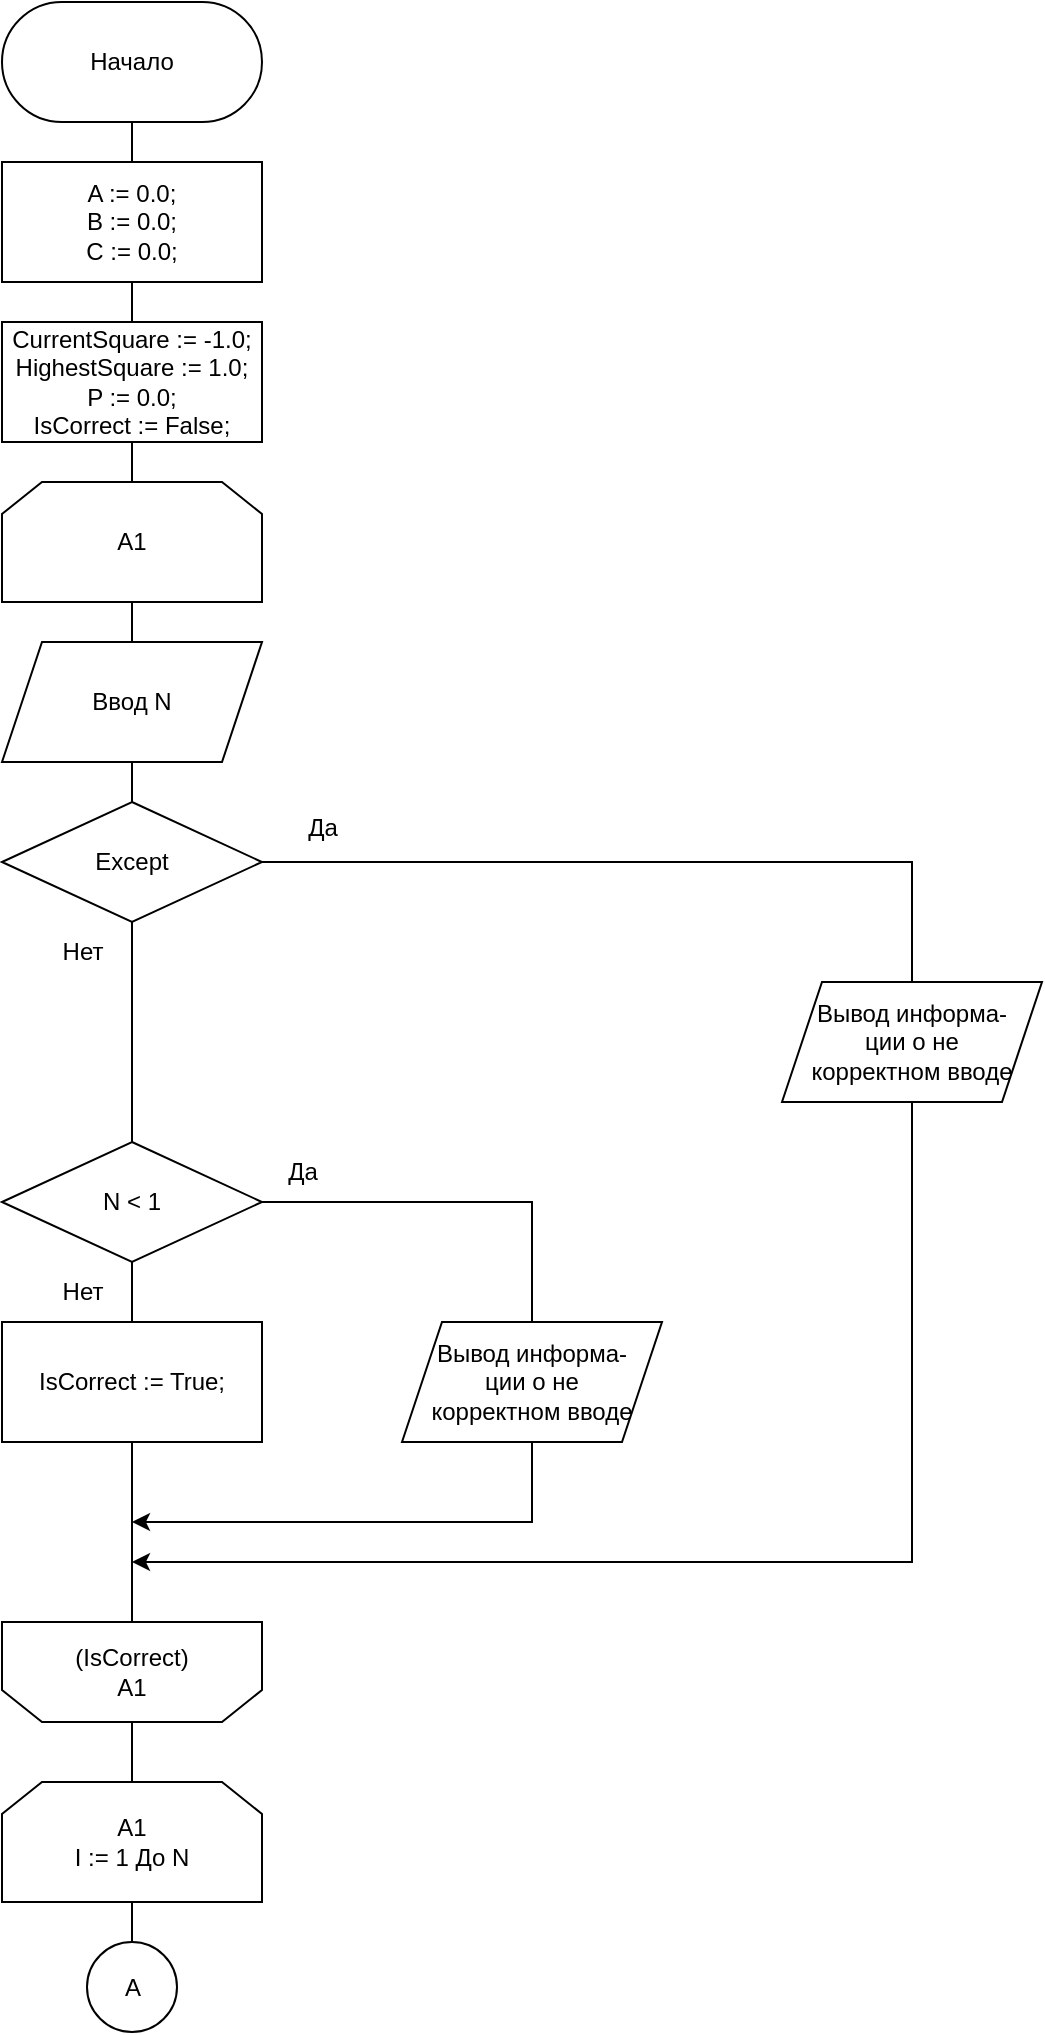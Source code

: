 <mxfile version="22.0.2" type="device" pages="5">
  <diagram name="Page-1" id="gaxC45KeVPGEjvWaL-1U">
    <mxGraphModel dx="2074" dy="1124" grid="1" gridSize="10" guides="1" tooltips="1" connect="1" arrows="1" fold="1" page="1" pageScale="1" pageWidth="827" pageHeight="1169" math="0" shadow="0">
      <root>
        <mxCell id="0" />
        <mxCell id="1" parent="0" />
        <mxCell id="D272EZTYfzFhj7G8fOjG-3" style="edgeStyle=orthogonalEdgeStyle;rounded=0;orthogonalLoop=1;jettySize=auto;html=1;entryX=0.5;entryY=0;entryDx=0;entryDy=0;endArrow=none;endFill=0;" parent="1" source="DszEEoWNfc2t6XhKV5v1-1" target="DszEEoWNfc2t6XhKV5v1-2" edge="1">
          <mxGeometry relative="1" as="geometry" />
        </mxCell>
        <mxCell id="DszEEoWNfc2t6XhKV5v1-1" value="Начало" style="rounded=1;whiteSpace=wrap;html=1;arcSize=50;" parent="1" vertex="1">
          <mxGeometry x="200" y="40" width="130" height="60" as="geometry" />
        </mxCell>
        <mxCell id="D272EZTYfzFhj7G8fOjG-4" style="edgeStyle=orthogonalEdgeStyle;rounded=0;orthogonalLoop=1;jettySize=auto;html=1;entryX=0.5;entryY=0;entryDx=0;entryDy=0;endArrow=none;endFill=0;" parent="1" source="DszEEoWNfc2t6XhKV5v1-2" target="DszEEoWNfc2t6XhKV5v1-3" edge="1">
          <mxGeometry relative="1" as="geometry" />
        </mxCell>
        <mxCell id="DszEEoWNfc2t6XhKV5v1-2" value="A := 0.0;&lt;br&gt;B := 0.0;&lt;br&gt;C := 0.0;" style="rounded=0;whiteSpace=wrap;html=1;" parent="1" vertex="1">
          <mxGeometry x="200" y="120" width="130" height="60" as="geometry" />
        </mxCell>
        <mxCell id="D272EZTYfzFhj7G8fOjG-5" style="edgeStyle=orthogonalEdgeStyle;rounded=0;orthogonalLoop=1;jettySize=auto;html=1;entryX=0.5;entryY=0;entryDx=0;entryDy=0;endArrow=none;endFill=0;" parent="1" source="DszEEoWNfc2t6XhKV5v1-3" target="DszEEoWNfc2t6XhKV5v1-5" edge="1">
          <mxGeometry relative="1" as="geometry" />
        </mxCell>
        <mxCell id="DszEEoWNfc2t6XhKV5v1-3" value="CurrentSquare := -1.0;&lt;br&gt;HighestSquare := 1.0;&lt;br&gt;P := 0.0;&lt;br&gt;IsCorrect := False;" style="rounded=0;whiteSpace=wrap;html=1;" parent="1" vertex="1">
          <mxGeometry x="200" y="200" width="130" height="60" as="geometry" />
        </mxCell>
        <mxCell id="D272EZTYfzFhj7G8fOjG-6" style="edgeStyle=orthogonalEdgeStyle;rounded=0;orthogonalLoop=1;jettySize=auto;html=1;entryX=0.5;entryY=0;entryDx=0;entryDy=0;endArrow=none;endFill=0;" parent="1" source="DszEEoWNfc2t6XhKV5v1-5" target="DszEEoWNfc2t6XhKV5v1-8" edge="1">
          <mxGeometry relative="1" as="geometry" />
        </mxCell>
        <mxCell id="DszEEoWNfc2t6XhKV5v1-5" value="A1&lt;br&gt;" style="shape=loopLimit;whiteSpace=wrap;html=1;size=20;" parent="1" vertex="1">
          <mxGeometry x="200" y="280" width="130" height="60" as="geometry" />
        </mxCell>
        <mxCell id="7wWuHqftT0TBnuFMhxdS-6" style="edgeStyle=orthogonalEdgeStyle;rounded=0;orthogonalLoop=1;jettySize=auto;html=1;entryX=0.5;entryY=0;entryDx=0;entryDy=0;endArrow=none;endFill=0;" parent="1" source="DszEEoWNfc2t6XhKV5v1-6" target="DszEEoWNfc2t6XhKV5v1-14" edge="1">
          <mxGeometry relative="1" as="geometry" />
        </mxCell>
        <mxCell id="DszEEoWNfc2t6XhKV5v1-6" value="" style="shape=loopLimit;whiteSpace=wrap;html=1;rotation=-180;" parent="1" vertex="1">
          <mxGeometry x="200" y="850" width="130" height="50" as="geometry" />
        </mxCell>
        <mxCell id="DszEEoWNfc2t6XhKV5v1-7" value="(IsCorrect)&lt;br&gt;A1" style="text;html=1;strokeColor=none;fillColor=none;align=center;verticalAlign=middle;whiteSpace=wrap;rounded=0;" parent="1" vertex="1">
          <mxGeometry x="235" y="860" width="60" height="30" as="geometry" />
        </mxCell>
        <mxCell id="D272EZTYfzFhj7G8fOjG-7" style="edgeStyle=orthogonalEdgeStyle;rounded=0;orthogonalLoop=1;jettySize=auto;html=1;entryX=0.5;entryY=0;entryDx=0;entryDy=0;endArrow=none;endFill=0;" parent="1" source="DszEEoWNfc2t6XhKV5v1-8" target="D272EZTYfzFhj7G8fOjG-1" edge="1">
          <mxGeometry relative="1" as="geometry" />
        </mxCell>
        <mxCell id="DszEEoWNfc2t6XhKV5v1-8" value="Ввод N" style="shape=parallelogram;perimeter=parallelogramPerimeter;whiteSpace=wrap;html=1;fixedSize=1;" parent="1" vertex="1">
          <mxGeometry x="200" y="360" width="130" height="60" as="geometry" />
        </mxCell>
        <mxCell id="D272EZTYfzFhj7G8fOjG-10" style="edgeStyle=orthogonalEdgeStyle;rounded=0;orthogonalLoop=1;jettySize=auto;html=1;entryX=0.5;entryY=0;entryDx=0;entryDy=0;endArrow=none;endFill=0;" parent="1" source="DszEEoWNfc2t6XhKV5v1-9" target="DszEEoWNfc2t6XhKV5v1-13" edge="1">
          <mxGeometry relative="1" as="geometry" />
        </mxCell>
        <mxCell id="D272EZTYfzFhj7G8fOjG-11" style="edgeStyle=orthogonalEdgeStyle;rounded=0;orthogonalLoop=1;jettySize=auto;html=1;entryX=0.5;entryY=0;entryDx=0;entryDy=0;endArrow=none;endFill=0;" parent="1" source="DszEEoWNfc2t6XhKV5v1-9" target="DszEEoWNfc2t6XhKV5v1-12" edge="1">
          <mxGeometry relative="1" as="geometry" />
        </mxCell>
        <mxCell id="DszEEoWNfc2t6XhKV5v1-9" value="N &amp;lt; 1" style="rhombus;whiteSpace=wrap;html=1;" parent="1" vertex="1">
          <mxGeometry x="200" y="610" width="130" height="60" as="geometry" />
        </mxCell>
        <mxCell id="D272EZTYfzFhj7G8fOjG-12" style="edgeStyle=orthogonalEdgeStyle;rounded=0;orthogonalLoop=1;jettySize=auto;html=1;entryX=0.5;entryY=1;entryDx=0;entryDy=0;endArrow=none;endFill=0;" parent="1" source="DszEEoWNfc2t6XhKV5v1-12" target="DszEEoWNfc2t6XhKV5v1-6" edge="1">
          <mxGeometry relative="1" as="geometry" />
        </mxCell>
        <mxCell id="DszEEoWNfc2t6XhKV5v1-12" value="IsCorrect := True;" style="rounded=0;whiteSpace=wrap;html=1;" parent="1" vertex="1">
          <mxGeometry x="200" y="700" width="130" height="60" as="geometry" />
        </mxCell>
        <mxCell id="DszEEoWNfc2t6XhKV5v1-13" value="Вывод информа-&lt;br&gt;ции&amp;nbsp;о не&lt;br&gt;корректном вводе" style="shape=parallelogram;perimeter=parallelogramPerimeter;whiteSpace=wrap;html=1;fixedSize=1;" parent="1" vertex="1">
          <mxGeometry x="400" y="700" width="130" height="60" as="geometry" />
        </mxCell>
        <mxCell id="7wWuHqftT0TBnuFMhxdS-7" style="edgeStyle=orthogonalEdgeStyle;rounded=0;orthogonalLoop=1;jettySize=auto;html=1;entryX=0.5;entryY=0;entryDx=0;entryDy=0;endArrow=none;endFill=0;" parent="1" source="DszEEoWNfc2t6XhKV5v1-14" edge="1">
          <mxGeometry relative="1" as="geometry">
            <mxPoint x="265" y="1010" as="targetPoint" />
          </mxGeometry>
        </mxCell>
        <mxCell id="DszEEoWNfc2t6XhKV5v1-14" value="A1&lt;br&gt;I := 1 До N" style="shape=loopLimit;whiteSpace=wrap;html=1;size=20;" parent="1" vertex="1">
          <mxGeometry x="200" y="930" width="130" height="60" as="geometry" />
        </mxCell>
        <mxCell id="O0XYS-O9egPgiwpFOeAl-1" value="A" style="ellipse;whiteSpace=wrap;html=1;aspect=fixed;" parent="1" vertex="1">
          <mxGeometry x="242.5" y="1010" width="45" height="45" as="geometry" />
        </mxCell>
        <mxCell id="D272EZTYfzFhj7G8fOjG-8" style="edgeStyle=orthogonalEdgeStyle;rounded=0;orthogonalLoop=1;jettySize=auto;html=1;entryX=0.5;entryY=0;entryDx=0;entryDy=0;endArrow=none;endFill=0;" parent="1" source="D272EZTYfzFhj7G8fOjG-1" target="h6kwg9S6hwhTg7i8ts7Z-1" edge="1">
          <mxGeometry relative="1" as="geometry">
            <mxPoint x="655" y="530" as="targetPoint" />
          </mxGeometry>
        </mxCell>
        <mxCell id="D272EZTYfzFhj7G8fOjG-9" style="edgeStyle=orthogonalEdgeStyle;rounded=0;orthogonalLoop=1;jettySize=auto;html=1;entryX=0.5;entryY=0;entryDx=0;entryDy=0;endArrow=none;endFill=0;" parent="1" source="D272EZTYfzFhj7G8fOjG-1" target="DszEEoWNfc2t6XhKV5v1-9" edge="1">
          <mxGeometry relative="1" as="geometry" />
        </mxCell>
        <mxCell id="D272EZTYfzFhj7G8fOjG-1" value="Except" style="rhombus;whiteSpace=wrap;html=1;" parent="1" vertex="1">
          <mxGeometry x="200" y="440" width="130" height="60" as="geometry" />
        </mxCell>
        <mxCell id="D272EZTYfzFhj7G8fOjG-13" value="" style="endArrow=classic;html=1;rounded=0;exitX=0.5;exitY=1;exitDx=0;exitDy=0;" parent="1" source="DszEEoWNfc2t6XhKV5v1-13" edge="1">
          <mxGeometry width="50" height="50" relative="1" as="geometry">
            <mxPoint x="370" y="860" as="sourcePoint" />
            <mxPoint x="265" y="800" as="targetPoint" />
            <Array as="points">
              <mxPoint x="465" y="800" />
            </Array>
          </mxGeometry>
        </mxCell>
        <mxCell id="7wWuHqftT0TBnuFMhxdS-1" value="Да" style="text;html=1;align=center;verticalAlign=middle;resizable=0;points=[];autosize=1;strokeColor=none;fillColor=none;" parent="1" vertex="1">
          <mxGeometry x="340" y="438" width="40" height="30" as="geometry" />
        </mxCell>
        <mxCell id="7wWuHqftT0TBnuFMhxdS-2" value="Нет" style="text;html=1;align=center;verticalAlign=middle;resizable=0;points=[];autosize=1;strokeColor=none;fillColor=none;" parent="1" vertex="1">
          <mxGeometry x="220" y="500" width="40" height="30" as="geometry" />
        </mxCell>
        <mxCell id="7wWuHqftT0TBnuFMhxdS-3" value="Да" style="text;html=1;align=center;verticalAlign=middle;resizable=0;points=[];autosize=1;strokeColor=none;fillColor=none;" parent="1" vertex="1">
          <mxGeometry x="330" y="610" width="40" height="30" as="geometry" />
        </mxCell>
        <mxCell id="7wWuHqftT0TBnuFMhxdS-4" value="Нет" style="text;html=1;align=center;verticalAlign=middle;resizable=0;points=[];autosize=1;strokeColor=none;fillColor=none;" parent="1" vertex="1">
          <mxGeometry x="220" y="670" width="40" height="30" as="geometry" />
        </mxCell>
        <mxCell id="7wWuHqftT0TBnuFMhxdS-5" value="" style="endArrow=classic;html=1;rounded=0;exitX=0.5;exitY=1;exitDx=0;exitDy=0;" parent="1" source="h6kwg9S6hwhTg7i8ts7Z-1" edge="1">
          <mxGeometry width="50" height="50" relative="1" as="geometry">
            <mxPoint x="650" y="590.0" as="sourcePoint" />
            <mxPoint x="265" y="820" as="targetPoint" />
            <Array as="points">
              <mxPoint x="655" y="820" />
            </Array>
          </mxGeometry>
        </mxCell>
        <mxCell id="h6kwg9S6hwhTg7i8ts7Z-1" value="Вывод информа-&lt;br&gt;ции&amp;nbsp;о не&lt;br&gt;корректном вводе" style="shape=parallelogram;perimeter=parallelogramPerimeter;whiteSpace=wrap;html=1;fixedSize=1;" parent="1" vertex="1">
          <mxGeometry x="590" y="530" width="130" height="60" as="geometry" />
        </mxCell>
      </root>
    </mxGraphModel>
  </diagram>
  <diagram id="rff0LK462NAWAAlvl2i4" name="Page-2">
    <mxGraphModel dx="2074" dy="1124" grid="1" gridSize="10" guides="1" tooltips="1" connect="1" arrows="1" fold="1" page="1" pageScale="1" pageWidth="827" pageHeight="1169" math="0" shadow="0">
      <root>
        <mxCell id="0" />
        <mxCell id="1" parent="0" />
        <mxCell id="KlDVcgWE-mv1G5LzFzJn-1" style="edgeStyle=orthogonalEdgeStyle;rounded=0;orthogonalLoop=1;jettySize=auto;html=1;entryX=0.5;entryY=0;entryDx=0;entryDy=0;endArrow=none;endFill=0;" parent="1" source="ciYNy96Ynsta1ACG45X1-1" target="_kJrJKzvPRTfihsc8in_-10" edge="1">
          <mxGeometry relative="1" as="geometry" />
        </mxCell>
        <mxCell id="ciYNy96Ynsta1ACG45X1-1" value="" style="shape=loopLimit;whiteSpace=wrap;html=1;rotation=-180;" parent="1" vertex="1">
          <mxGeometry x="200" y="830" width="130" height="50" as="geometry" />
        </mxCell>
        <mxCell id="ciYNy96Ynsta1ACG45X1-2" value="(IsCorrect)&lt;br&gt;A3" style="text;html=1;strokeColor=none;fillColor=none;align=center;verticalAlign=middle;whiteSpace=wrap;rounded=0;" parent="1" vertex="1">
          <mxGeometry x="235" y="840" width="60" height="30" as="geometry" />
        </mxCell>
        <mxCell id="StHUawDJ73NkXjvESWbx-52" style="edgeStyle=orthogonalEdgeStyle;rounded=0;orthogonalLoop=1;jettySize=auto;html=1;entryX=0.5;entryY=0;entryDx=0;entryDy=0;endArrow=none;endFill=0;" parent="1" source="q13yjinopKLX_9eVI6iQ-1" target="gT7s4uro4YgKGDrdEknL-2" edge="1">
          <mxGeometry relative="1" as="geometry" />
        </mxCell>
        <mxCell id="q13yjinopKLX_9eVI6iQ-1" value="A" style="ellipse;whiteSpace=wrap;html=1;aspect=fixed;" parent="1" vertex="1">
          <mxGeometry x="242.5" y="40" width="45" height="45" as="geometry" />
        </mxCell>
        <mxCell id="StHUawDJ73NkXjvESWbx-55" style="edgeStyle=orthogonalEdgeStyle;rounded=0;orthogonalLoop=1;jettySize=auto;html=1;entryX=0.5;entryY=0;entryDx=0;entryDy=0;endArrow=none;endFill=0;" parent="1" source="_kJrJKzvPRTfihsc8in_-1" target="_kJrJKzvPRTfihsc8in_-2" edge="1">
          <mxGeometry relative="1" as="geometry" />
        </mxCell>
        <mxCell id="_kJrJKzvPRTfihsc8in_-1" value="A3" style="shape=loopLimit;whiteSpace=wrap;html=1;size=20;" parent="1" vertex="1">
          <mxGeometry x="200" y="260" width="130" height="60" as="geometry" />
        </mxCell>
        <mxCell id="StHUawDJ73NkXjvESWbx-56" style="edgeStyle=orthogonalEdgeStyle;rounded=0;orthogonalLoop=1;jettySize=auto;html=1;entryX=0.5;entryY=0;entryDx=0;entryDy=0;endArrow=none;endFill=0;" parent="1" source="_kJrJKzvPRTfihsc8in_-2" target="StHUawDJ73NkXjvESWbx-41" edge="1">
          <mxGeometry relative="1" as="geometry" />
        </mxCell>
        <mxCell id="_kJrJKzvPRTfihsc8in_-2" value="Ввод A" style="shape=parallelogram;perimeter=parallelogramPerimeter;whiteSpace=wrap;html=1;fixedSize=1;" parent="1" vertex="1">
          <mxGeometry x="200" y="340" width="130" height="60" as="geometry" />
        </mxCell>
        <mxCell id="KlDVcgWE-mv1G5LzFzJn-2" style="edgeStyle=orthogonalEdgeStyle;rounded=0;orthogonalLoop=1;jettySize=auto;html=1;entryX=0.5;entryY=0;entryDx=0;entryDy=0;endArrow=none;endFill=0;" parent="1" source="_kJrJKzvPRTfihsc8in_-10" target="_kJrJKzvPRTfihsc8in_-11" edge="1">
          <mxGeometry relative="1" as="geometry" />
        </mxCell>
        <mxCell id="_kJrJKzvPRTfihsc8in_-10" value="IsCorrect := False;" style="rounded=0;whiteSpace=wrap;html=1;" parent="1" vertex="1">
          <mxGeometry x="200" y="900" width="130" height="60" as="geometry" />
        </mxCell>
        <mxCell id="_kJrJKzvPRTfihsc8in_-11" value="B" style="ellipse;whiteSpace=wrap;html=1;aspect=fixed;" parent="1" vertex="1">
          <mxGeometry x="242.5" y="980" width="45" height="45" as="geometry" />
        </mxCell>
        <mxCell id="StHUawDJ73NkXjvESWbx-54" style="edgeStyle=orthogonalEdgeStyle;rounded=0;orthogonalLoop=1;jettySize=auto;html=1;entryX=0.5;entryY=0;entryDx=0;entryDy=0;endArrow=none;endFill=0;" parent="1" source="CCPGdn3aLWXByjFyjGJS-1" target="_kJrJKzvPRTfihsc8in_-1" edge="1">
          <mxGeometry relative="1" as="geometry" />
        </mxCell>
        <mxCell id="CCPGdn3aLWXByjFyjGJS-1" value="IsCorrect := False;" style="rounded=0;whiteSpace=wrap;html=1;" parent="1" vertex="1">
          <mxGeometry x="200" y="180" width="130" height="60" as="geometry" />
        </mxCell>
        <mxCell id="StHUawDJ73NkXjvESWbx-53" style="edgeStyle=orthogonalEdgeStyle;rounded=0;orthogonalLoop=1;jettySize=auto;html=1;entryX=0.5;entryY=0;entryDx=0;entryDy=0;endArrow=none;endFill=0;" parent="1" source="gT7s4uro4YgKGDrdEknL-2" target="CCPGdn3aLWXByjFyjGJS-1" edge="1">
          <mxGeometry relative="1" as="geometry" />
        </mxCell>
        <mxCell id="gT7s4uro4YgKGDrdEknL-2" value="A2" style="shape=loopLimit;whiteSpace=wrap;html=1;size=20;" parent="1" vertex="1">
          <mxGeometry x="200" y="100" width="130" height="60" as="geometry" />
        </mxCell>
        <mxCell id="StHUawDJ73NkXjvESWbx-33" style="edgeStyle=orthogonalEdgeStyle;rounded=0;orthogonalLoop=1;jettySize=auto;html=1;entryX=0.5;entryY=0;entryDx=0;entryDy=0;endArrow=none;endFill=0;" parent="1" source="StHUawDJ73NkXjvESWbx-35" target="StHUawDJ73NkXjvESWbx-38" edge="1">
          <mxGeometry relative="1" as="geometry" />
        </mxCell>
        <mxCell id="StHUawDJ73NkXjvESWbx-34" style="edgeStyle=orthogonalEdgeStyle;rounded=0;orthogonalLoop=1;jettySize=auto;html=1;entryX=0.5;entryY=0;entryDx=0;entryDy=0;endArrow=none;endFill=0;" parent="1" source="StHUawDJ73NkXjvESWbx-35" target="StHUawDJ73NkXjvESWbx-37" edge="1">
          <mxGeometry relative="1" as="geometry" />
        </mxCell>
        <mxCell id="StHUawDJ73NkXjvESWbx-35" value="A &amp;lt; 0.0 And A = 0.0" style="rhombus;whiteSpace=wrap;html=1;" parent="1" vertex="1">
          <mxGeometry x="200" y="592" width="130" height="60" as="geometry" />
        </mxCell>
        <mxCell id="StHUawDJ73NkXjvESWbx-36" style="edgeStyle=orthogonalEdgeStyle;rounded=0;orthogonalLoop=1;jettySize=auto;html=1;entryX=0.5;entryY=1;entryDx=0;entryDy=0;endArrow=none;endFill=0;" parent="1" source="StHUawDJ73NkXjvESWbx-37" target="ciYNy96Ynsta1ACG45X1-1" edge="1">
          <mxGeometry relative="1" as="geometry">
            <mxPoint x="265" y="832" as="targetPoint" />
          </mxGeometry>
        </mxCell>
        <mxCell id="StHUawDJ73NkXjvESWbx-37" value="IsCorrect := True;" style="rounded=0;whiteSpace=wrap;html=1;" parent="1" vertex="1">
          <mxGeometry x="200" y="682" width="130" height="60" as="geometry" />
        </mxCell>
        <mxCell id="StHUawDJ73NkXjvESWbx-38" value="Вывод информа-&lt;br&gt;ции&amp;nbsp;о не&lt;br&gt;корректном вводе" style="shape=parallelogram;perimeter=parallelogramPerimeter;whiteSpace=wrap;html=1;fixedSize=1;" parent="1" vertex="1">
          <mxGeometry x="400" y="682" width="130" height="60" as="geometry" />
        </mxCell>
        <mxCell id="StHUawDJ73NkXjvESWbx-39" style="edgeStyle=orthogonalEdgeStyle;rounded=0;orthogonalLoop=1;jettySize=auto;html=1;entryX=0.5;entryY=0;entryDx=0;entryDy=0;endArrow=none;endFill=0;" parent="1" source="StHUawDJ73NkXjvESWbx-41" target="StHUawDJ73NkXjvESWbx-48" edge="1">
          <mxGeometry relative="1" as="geometry">
            <mxPoint x="655" y="512" as="targetPoint" />
          </mxGeometry>
        </mxCell>
        <mxCell id="StHUawDJ73NkXjvESWbx-40" style="edgeStyle=orthogonalEdgeStyle;rounded=0;orthogonalLoop=1;jettySize=auto;html=1;entryX=0.5;entryY=0;entryDx=0;entryDy=0;endArrow=none;endFill=0;" parent="1" source="StHUawDJ73NkXjvESWbx-41" target="StHUawDJ73NkXjvESWbx-35" edge="1">
          <mxGeometry relative="1" as="geometry" />
        </mxCell>
        <mxCell id="StHUawDJ73NkXjvESWbx-41" value="Except" style="rhombus;whiteSpace=wrap;html=1;" parent="1" vertex="1">
          <mxGeometry x="200" y="422" width="130" height="60" as="geometry" />
        </mxCell>
        <mxCell id="StHUawDJ73NkXjvESWbx-42" value="" style="endArrow=classic;html=1;rounded=0;exitX=0.5;exitY=1;exitDx=0;exitDy=0;" parent="1" source="StHUawDJ73NkXjvESWbx-38" edge="1">
          <mxGeometry width="50" height="50" relative="1" as="geometry">
            <mxPoint x="370" y="842" as="sourcePoint" />
            <mxPoint x="265" y="782" as="targetPoint" />
            <Array as="points">
              <mxPoint x="465" y="782" />
            </Array>
          </mxGeometry>
        </mxCell>
        <mxCell id="StHUawDJ73NkXjvESWbx-43" value="Да" style="text;html=1;align=center;verticalAlign=middle;resizable=0;points=[];autosize=1;strokeColor=none;fillColor=none;" parent="1" vertex="1">
          <mxGeometry x="340" y="420" width="40" height="30" as="geometry" />
        </mxCell>
        <mxCell id="StHUawDJ73NkXjvESWbx-44" value="Нет" style="text;html=1;align=center;verticalAlign=middle;resizable=0;points=[];autosize=1;strokeColor=none;fillColor=none;" parent="1" vertex="1">
          <mxGeometry x="220" y="482" width="40" height="30" as="geometry" />
        </mxCell>
        <mxCell id="StHUawDJ73NkXjvESWbx-45" value="Да" style="text;html=1;align=center;verticalAlign=middle;resizable=0;points=[];autosize=1;strokeColor=none;fillColor=none;" parent="1" vertex="1">
          <mxGeometry x="330" y="592" width="40" height="30" as="geometry" />
        </mxCell>
        <mxCell id="StHUawDJ73NkXjvESWbx-46" value="Нет" style="text;html=1;align=center;verticalAlign=middle;resizable=0;points=[];autosize=1;strokeColor=none;fillColor=none;" parent="1" vertex="1">
          <mxGeometry x="220" y="652" width="40" height="30" as="geometry" />
        </mxCell>
        <mxCell id="StHUawDJ73NkXjvESWbx-47" value="" style="endArrow=classic;html=1;rounded=0;exitX=0.5;exitY=1;exitDx=0;exitDy=0;" parent="1" source="StHUawDJ73NkXjvESWbx-48" edge="1">
          <mxGeometry width="50" height="50" relative="1" as="geometry">
            <mxPoint x="650" y="572.0" as="sourcePoint" />
            <mxPoint x="265" y="802" as="targetPoint" />
            <Array as="points">
              <mxPoint x="655" y="802" />
            </Array>
          </mxGeometry>
        </mxCell>
        <mxCell id="StHUawDJ73NkXjvESWbx-48" value="Вывод информа-&lt;br&gt;ции&amp;nbsp;о не&lt;br&gt;корректном вводе" style="shape=parallelogram;perimeter=parallelogramPerimeter;whiteSpace=wrap;html=1;fixedSize=1;" parent="1" vertex="1">
          <mxGeometry x="590" y="512" width="130" height="60" as="geometry" />
        </mxCell>
      </root>
    </mxGraphModel>
  </diagram>
  <diagram id="MEYmGnatuClUyK5r8bnU" name="Page-3">
    <mxGraphModel dx="1185" dy="642" grid="1" gridSize="10" guides="1" tooltips="1" connect="1" arrows="1" fold="1" page="1" pageScale="1" pageWidth="827" pageHeight="1169" math="0" shadow="0">
      <root>
        <mxCell id="0" />
        <mxCell id="1" parent="0" />
        <mxCell id="xl2fYvzE1mq_w38JHBvT-18" style="edgeStyle=orthogonalEdgeStyle;rounded=0;orthogonalLoop=1;jettySize=auto;html=1;exitX=0.5;exitY=1;exitDx=0;exitDy=0;entryX=0.5;entryY=0;entryDx=0;entryDy=0;endArrow=none;endFill=0;" parent="1" source="RRSUkefTDACkUPftXwhN-1" target="yqg3WDA9y3Z1DfyY8ibY-5" edge="1">
          <mxGeometry relative="1" as="geometry" />
        </mxCell>
        <mxCell id="RRSUkefTDACkUPftXwhN-1" value="B" style="ellipse;whiteSpace=wrap;html=1;aspect=fixed;" parent="1" vertex="1">
          <mxGeometry x="252.5" y="130" width="45" height="45" as="geometry" />
        </mxCell>
        <mxCell id="xl2fYvzE1mq_w38JHBvT-21" style="edgeStyle=orthogonalEdgeStyle;rounded=0;orthogonalLoop=1;jettySize=auto;html=1;entryX=0.5;entryY=0;entryDx=0;entryDy=0;endArrow=none;endFill=0;" parent="1" source="I_CBL8jLf8I3h12bY7fD-6" target="I_CBL8jLf8I3h12bY7fD-7" edge="1">
          <mxGeometry relative="1" as="geometry" />
        </mxCell>
        <mxCell id="I_CBL8jLf8I3h12bY7fD-6" value="A3" style="shape=loopLimit;whiteSpace=wrap;html=1;size=20;" parent="1" vertex="1">
          <mxGeometry x="210" y="930" width="130" height="60" as="geometry" />
        </mxCell>
        <mxCell id="AiShR5F-W_864Ng30y4e-1" style="edgeStyle=orthogonalEdgeStyle;rounded=0;orthogonalLoop=1;jettySize=auto;html=1;entryX=0.5;entryY=0;entryDx=0;entryDy=0;endArrow=none;endFill=0;" parent="1" source="I_CBL8jLf8I3h12bY7fD-7" target="Y0rBUvyh7WRbcs-wjXUG-1" edge="1">
          <mxGeometry relative="1" as="geometry" />
        </mxCell>
        <mxCell id="I_CBL8jLf8I3h12bY7fD-7" value="Ввод C" style="shape=parallelogram;perimeter=parallelogramPerimeter;whiteSpace=wrap;html=1;fixedSize=1;" parent="1" vertex="1">
          <mxGeometry x="210" y="1010" width="130" height="60" as="geometry" />
        </mxCell>
        <mxCell id="Y0rBUvyh7WRbcs-wjXUG-1" value="С" style="ellipse;whiteSpace=wrap;html=1;aspect=fixed;" parent="1" vertex="1">
          <mxGeometry x="252.5" y="1092.5" width="45" height="45" as="geometry" />
        </mxCell>
        <mxCell id="S23EW14nwD0OUz_YO7Ll-2" style="edgeStyle=orthogonalEdgeStyle;rounded=0;orthogonalLoop=1;jettySize=auto;html=1;entryX=0.5;entryY=0;entryDx=0;entryDy=0;endArrow=none;endFill=0;" parent="1" source="yqg3WDA9y3Z1DfyY8ibY-1" target="S23EW14nwD0OUz_YO7Ll-1" edge="1">
          <mxGeometry relative="1" as="geometry" />
        </mxCell>
        <mxCell id="yqg3WDA9y3Z1DfyY8ibY-1" value="" style="shape=loopLimit;whiteSpace=wrap;html=1;rotation=-180;" parent="1" vertex="1">
          <mxGeometry x="210" y="775" width="130" height="50" as="geometry" />
        </mxCell>
        <mxCell id="yqg3WDA9y3Z1DfyY8ibY-2" value="(IsCorrect)&lt;br&gt;A3" style="text;html=1;strokeColor=none;fillColor=none;align=center;verticalAlign=middle;whiteSpace=wrap;rounded=0;" parent="1" vertex="1">
          <mxGeometry x="245" y="785" width="60" height="30" as="geometry" />
        </mxCell>
        <mxCell id="xl2fYvzE1mq_w38JHBvT-19" style="edgeStyle=orthogonalEdgeStyle;rounded=0;orthogonalLoop=1;jettySize=auto;html=1;entryX=0.5;entryY=0;entryDx=0;entryDy=0;endArrow=none;endFill=0;" parent="1" source="yqg3WDA9y3Z1DfyY8ibY-5" target="yqg3WDA9y3Z1DfyY8ibY-6" edge="1">
          <mxGeometry relative="1" as="geometry" />
        </mxCell>
        <mxCell id="yqg3WDA9y3Z1DfyY8ibY-5" value="A3" style="shape=loopLimit;whiteSpace=wrap;html=1;size=20;" parent="1" vertex="1">
          <mxGeometry x="210" y="195" width="130" height="60" as="geometry" />
        </mxCell>
        <mxCell id="yqg3WDA9y3Z1DfyY8ibY-6" value="Ввод B" style="shape=parallelogram;perimeter=parallelogramPerimeter;whiteSpace=wrap;html=1;fixedSize=1;" parent="1" vertex="1">
          <mxGeometry x="210" y="275" width="130" height="60" as="geometry" />
        </mxCell>
        <mxCell id="xl2fYvzE1mq_w38JHBvT-1" style="edgeStyle=orthogonalEdgeStyle;rounded=0;orthogonalLoop=1;jettySize=auto;html=1;entryX=0.5;entryY=0;entryDx=0;entryDy=0;endArrow=none;endFill=0;" parent="1" target="xl2fYvzE1mq_w38JHBvT-9" edge="1">
          <mxGeometry relative="1" as="geometry">
            <mxPoint x="275" y="335" as="sourcePoint" />
          </mxGeometry>
        </mxCell>
        <mxCell id="xl2fYvzE1mq_w38JHBvT-2" style="edgeStyle=orthogonalEdgeStyle;rounded=0;orthogonalLoop=1;jettySize=auto;html=1;entryX=0.5;entryY=0;entryDx=0;entryDy=0;endArrow=none;endFill=0;" parent="1" source="xl2fYvzE1mq_w38JHBvT-4" target="xl2fYvzE1mq_w38JHBvT-6" edge="1">
          <mxGeometry relative="1" as="geometry" />
        </mxCell>
        <mxCell id="xl2fYvzE1mq_w38JHBvT-3" style="edgeStyle=orthogonalEdgeStyle;rounded=0;orthogonalLoop=1;jettySize=auto;html=1;entryX=0.5;entryY=0;entryDx=0;entryDy=0;endArrow=none;endFill=0;" parent="1" source="xl2fYvzE1mq_w38JHBvT-4" target="xl2fYvzE1mq_w38JHBvT-5" edge="1">
          <mxGeometry relative="1" as="geometry" />
        </mxCell>
        <mxCell id="xl2fYvzE1mq_w38JHBvT-4" value="B &amp;lt; 0.0 And B = 0.0" style="rhombus;whiteSpace=wrap;html=1;" parent="1" vertex="1">
          <mxGeometry x="210" y="527" width="130" height="60" as="geometry" />
        </mxCell>
        <mxCell id="xl2fYvzE1mq_w38JHBvT-17" style="edgeStyle=orthogonalEdgeStyle;rounded=0;orthogonalLoop=1;jettySize=auto;html=1;entryX=0.5;entryY=1;entryDx=0;entryDy=0;endArrow=none;endFill=0;" parent="1" source="xl2fYvzE1mq_w38JHBvT-5" target="yqg3WDA9y3Z1DfyY8ibY-1" edge="1">
          <mxGeometry relative="1" as="geometry" />
        </mxCell>
        <mxCell id="xl2fYvzE1mq_w38JHBvT-5" value="IsCorrect := True;" style="rounded=0;whiteSpace=wrap;html=1;" parent="1" vertex="1">
          <mxGeometry x="210" y="617" width="130" height="60" as="geometry" />
        </mxCell>
        <mxCell id="xl2fYvzE1mq_w38JHBvT-6" value="Вывод информа-&lt;br&gt;ции&amp;nbsp;о не&lt;br&gt;корректном вводе" style="shape=parallelogram;perimeter=parallelogramPerimeter;whiteSpace=wrap;html=1;fixedSize=1;" parent="1" vertex="1">
          <mxGeometry x="410" y="617" width="130" height="60" as="geometry" />
        </mxCell>
        <mxCell id="xl2fYvzE1mq_w38JHBvT-7" style="edgeStyle=orthogonalEdgeStyle;rounded=0;orthogonalLoop=1;jettySize=auto;html=1;entryX=0.5;entryY=0;entryDx=0;entryDy=0;endArrow=none;endFill=0;" parent="1" source="xl2fYvzE1mq_w38JHBvT-9" target="xl2fYvzE1mq_w38JHBvT-16" edge="1">
          <mxGeometry relative="1" as="geometry">
            <mxPoint x="665" y="447" as="targetPoint" />
          </mxGeometry>
        </mxCell>
        <mxCell id="xl2fYvzE1mq_w38JHBvT-8" style="edgeStyle=orthogonalEdgeStyle;rounded=0;orthogonalLoop=1;jettySize=auto;html=1;entryX=0.5;entryY=0;entryDx=0;entryDy=0;endArrow=none;endFill=0;" parent="1" source="xl2fYvzE1mq_w38JHBvT-9" target="xl2fYvzE1mq_w38JHBvT-4" edge="1">
          <mxGeometry relative="1" as="geometry" />
        </mxCell>
        <mxCell id="xl2fYvzE1mq_w38JHBvT-9" value="Except" style="rhombus;whiteSpace=wrap;html=1;" parent="1" vertex="1">
          <mxGeometry x="210" y="357" width="130" height="60" as="geometry" />
        </mxCell>
        <mxCell id="xl2fYvzE1mq_w38JHBvT-10" value="" style="endArrow=classic;html=1;rounded=0;exitX=0.5;exitY=1;exitDx=0;exitDy=0;" parent="1" source="xl2fYvzE1mq_w38JHBvT-6" edge="1">
          <mxGeometry width="50" height="50" relative="1" as="geometry">
            <mxPoint x="380" y="777" as="sourcePoint" />
            <mxPoint x="275" y="717" as="targetPoint" />
            <Array as="points">
              <mxPoint x="475" y="717" />
            </Array>
          </mxGeometry>
        </mxCell>
        <mxCell id="xl2fYvzE1mq_w38JHBvT-11" value="Да" style="text;html=1;align=center;verticalAlign=middle;resizable=0;points=[];autosize=1;strokeColor=none;fillColor=none;" parent="1" vertex="1">
          <mxGeometry x="350" y="355" width="40" height="30" as="geometry" />
        </mxCell>
        <mxCell id="xl2fYvzE1mq_w38JHBvT-12" value="Нет" style="text;html=1;align=center;verticalAlign=middle;resizable=0;points=[];autosize=1;strokeColor=none;fillColor=none;" parent="1" vertex="1">
          <mxGeometry x="230" y="417" width="40" height="30" as="geometry" />
        </mxCell>
        <mxCell id="xl2fYvzE1mq_w38JHBvT-13" value="Да" style="text;html=1;align=center;verticalAlign=middle;resizable=0;points=[];autosize=1;strokeColor=none;fillColor=none;" parent="1" vertex="1">
          <mxGeometry x="340" y="527" width="40" height="30" as="geometry" />
        </mxCell>
        <mxCell id="xl2fYvzE1mq_w38JHBvT-14" value="Нет" style="text;html=1;align=center;verticalAlign=middle;resizable=0;points=[];autosize=1;strokeColor=none;fillColor=none;" parent="1" vertex="1">
          <mxGeometry x="230" y="587" width="40" height="30" as="geometry" />
        </mxCell>
        <mxCell id="xl2fYvzE1mq_w38JHBvT-15" value="" style="endArrow=classic;html=1;rounded=0;exitX=0.5;exitY=1;exitDx=0;exitDy=0;" parent="1" source="xl2fYvzE1mq_w38JHBvT-16" edge="1">
          <mxGeometry width="50" height="50" relative="1" as="geometry">
            <mxPoint x="660" y="507.0" as="sourcePoint" />
            <mxPoint x="275" y="737" as="targetPoint" />
            <Array as="points">
              <mxPoint x="665" y="737" />
            </Array>
          </mxGeometry>
        </mxCell>
        <mxCell id="xl2fYvzE1mq_w38JHBvT-16" value="Вывод информа-&lt;br&gt;ции&amp;nbsp;о не&lt;br&gt;корректном вводе" style="shape=parallelogram;perimeter=parallelogramPerimeter;whiteSpace=wrap;html=1;fixedSize=1;" parent="1" vertex="1">
          <mxGeometry x="600" y="447" width="130" height="60" as="geometry" />
        </mxCell>
        <mxCell id="S23EW14nwD0OUz_YO7Ll-3" style="edgeStyle=orthogonalEdgeStyle;rounded=0;orthogonalLoop=1;jettySize=auto;html=1;entryX=0.5;entryY=0;entryDx=0;entryDy=0;endArrow=none;endFill=0;" parent="1" source="S23EW14nwD0OUz_YO7Ll-1" target="I_CBL8jLf8I3h12bY7fD-6" edge="1">
          <mxGeometry relative="1" as="geometry" />
        </mxCell>
        <mxCell id="S23EW14nwD0OUz_YO7Ll-1" value="IsCorrect := False;" style="rounded=0;whiteSpace=wrap;html=1;" parent="1" vertex="1">
          <mxGeometry x="210" y="850" width="130" height="60" as="geometry" />
        </mxCell>
      </root>
    </mxGraphModel>
  </diagram>
  <diagram id="-s29AB7o4mpunrCA3GQd" name="Page-4">
    <mxGraphModel dx="2963" dy="1606" grid="1" gridSize="10" guides="1" tooltips="1" connect="1" arrows="1" fold="1" page="1" pageScale="1" pageWidth="827" pageHeight="1169" math="0" shadow="0">
      <root>
        <mxCell id="0" />
        <mxCell id="1" parent="0" />
        <mxCell id="YoE3a0oaUQrOSJV6sF-i-1" style="edgeStyle=orthogonalEdgeStyle;rounded=0;orthogonalLoop=1;jettySize=auto;html=1;entryX=0.5;entryY=0;entryDx=0;entryDy=0;endArrow=none;endFill=0;" parent="1" source="YoE3a0oaUQrOSJV6sF-i-2" target="YoE3a0oaUQrOSJV6sF-i-6" edge="1">
          <mxGeometry relative="1" as="geometry" />
        </mxCell>
        <mxCell id="YoE3a0oaUQrOSJV6sF-i-2" value="" style="shape=loopLimit;whiteSpace=wrap;html=1;rotation=-180;" parent="1" vertex="1">
          <mxGeometry x="226" y="586" width="130" height="50" as="geometry" />
        </mxCell>
        <mxCell id="YoE3a0oaUQrOSJV6sF-i-3" value="(IsCorrect)&lt;br&gt;A3" style="text;html=1;strokeColor=none;fillColor=none;align=center;verticalAlign=middle;whiteSpace=wrap;rounded=0;" parent="1" vertex="1">
          <mxGeometry x="261" y="596" width="60" height="30" as="geometry" />
        </mxCell>
        <mxCell id="YoE3a0oaUQrOSJV6sF-i-4" style="edgeStyle=orthogonalEdgeStyle;rounded=0;orthogonalLoop=1;jettySize=auto;html=1;exitX=0.5;exitY=1;exitDx=0;exitDy=0;entryX=0.5;entryY=0;entryDx=0;entryDy=0;endArrow=none;endFill=0;" parent="1" source="YoE3a0oaUQrOSJV6sF-i-6" target="YoE3a0oaUQrOSJV6sF-i-8" edge="1">
          <mxGeometry relative="1" as="geometry" />
        </mxCell>
        <mxCell id="YoE3a0oaUQrOSJV6sF-i-5" style="edgeStyle=orthogonalEdgeStyle;rounded=0;orthogonalLoop=1;jettySize=auto;html=1;exitX=1;exitY=0.5;exitDx=0;exitDy=0;entryX=0.5;entryY=0;entryDx=0;entryDy=0;endArrow=none;endFill=0;" parent="1" source="YoE3a0oaUQrOSJV6sF-i-6" target="YoE3a0oaUQrOSJV6sF-i-9" edge="1">
          <mxGeometry relative="1" as="geometry" />
        </mxCell>
        <mxCell id="YoE3a0oaUQrOSJV6sF-i-6" value="" style="rhombus;whiteSpace=wrap;html=1;" parent="1" vertex="1">
          <mxGeometry x="226" y="660" width="130" height="60" as="geometry" />
        </mxCell>
        <mxCell id="YoE3a0oaUQrOSJV6sF-i-7" style="edgeStyle=orthogonalEdgeStyle;rounded=0;orthogonalLoop=1;jettySize=auto;html=1;entryX=0.5;entryY=1;entryDx=0;entryDy=0;endArrow=none;endFill=0;" parent="1" source="YoE3a0oaUQrOSJV6sF-i-8" target="YoE3a0oaUQrOSJV6sF-i-15" edge="1">
          <mxGeometry relative="1" as="geometry" />
        </mxCell>
        <mxCell id="YoE3a0oaUQrOSJV6sF-i-8" value="IsCorrect := False;" style="rounded=0;whiteSpace=wrap;html=1;" parent="1" vertex="1">
          <mxGeometry x="226" y="740" width="130" height="60" as="geometry" />
        </mxCell>
        <mxCell id="YoE3a0oaUQrOSJV6sF-i-9" value="IsCorrect := True;" style="rounded=0;whiteSpace=wrap;html=1;" parent="1" vertex="1">
          <mxGeometry x="426" y="740" width="130" height="60" as="geometry" />
        </mxCell>
        <mxCell id="YoE3a0oaUQrOSJV6sF-i-10" value="" style="strokeWidth=1;html=1;shape=mxgraph.flowchart.annotation_2;align=left;labelPosition=right;pointerEvents=1;rotation=-180;" parent="1" vertex="1">
          <mxGeometry x="146" y="661.87" width="20" height="56.25" as="geometry" />
        </mxCell>
        <mxCell id="YoE3a0oaUQrOSJV6sF-i-11" value="(A + B &amp;gt; C) &lt;br&gt;And (A + C &amp;gt; B)&lt;br&gt;&amp;nbsp;And (B + C &amp;gt; A)" style="text;html=1;align=center;verticalAlign=middle;resizable=0;points=[];autosize=1;strokeColor=none;fillColor=none;" parent="1" vertex="1">
          <mxGeometry x="50" y="660" width="110" height="60" as="geometry" />
        </mxCell>
        <mxCell id="YoE3a0oaUQrOSJV6sF-i-12" style="edgeStyle=orthogonalEdgeStyle;rounded=0;orthogonalLoop=1;jettySize=auto;html=1;entryX=0.5;entryY=0;entryDx=0;entryDy=0;endArrow=none;endFill=0;" parent="1" source="YoE3a0oaUQrOSJV6sF-i-13" target="YoE3a0oaUQrOSJV6sF-i-18" edge="1">
          <mxGeometry relative="1" as="geometry" />
        </mxCell>
        <mxCell id="YoE3a0oaUQrOSJV6sF-i-13" value="P := (A + B + C) / 2;&lt;br&gt;" style="rounded=0;whiteSpace=wrap;html=1;" parent="1" vertex="1">
          <mxGeometry x="226" y="920" width="130" height="60" as="geometry" />
        </mxCell>
        <mxCell id="YoE3a0oaUQrOSJV6sF-i-14" style="edgeStyle=orthogonalEdgeStyle;rounded=0;orthogonalLoop=1;jettySize=auto;html=1;entryX=0.5;entryY=0;entryDx=0;entryDy=0;endArrow=none;endFill=0;" parent="1" source="YoE3a0oaUQrOSJV6sF-i-15" target="YoE3a0oaUQrOSJV6sF-i-13" edge="1">
          <mxGeometry relative="1" as="geometry" />
        </mxCell>
        <mxCell id="YoE3a0oaUQrOSJV6sF-i-15" value="" style="shape=loopLimit;whiteSpace=wrap;html=1;rotation=-180;" parent="1" vertex="1">
          <mxGeometry x="226" y="850" width="130" height="50" as="geometry" />
        </mxCell>
        <mxCell id="YoE3a0oaUQrOSJV6sF-i-16" value="(IsCorrect)&lt;br&gt;A2" style="text;html=1;strokeColor=none;fillColor=none;align=center;verticalAlign=middle;whiteSpace=wrap;rounded=0;" parent="1" vertex="1">
          <mxGeometry x="261" y="860" width="60" height="30" as="geometry" />
        </mxCell>
        <mxCell id="YoE3a0oaUQrOSJV6sF-i-17" style="edgeStyle=orthogonalEdgeStyle;rounded=0;orthogonalLoop=1;jettySize=auto;html=1;entryX=0.5;entryY=0;entryDx=0;entryDy=0;endArrow=none;endFill=0;" parent="1" source="YoE3a0oaUQrOSJV6sF-i-18" target="YoE3a0oaUQrOSJV6sF-i-39" edge="1">
          <mxGeometry relative="1" as="geometry" />
        </mxCell>
        <mxCell id="YoE3a0oaUQrOSJV6sF-i-18" value="CurrentSquare&amp;nbsp;:= Sqrt(P * (P - A) *&lt;br&gt;&amp;nbsp;(P - B) * (P - C));" style="rounded=0;whiteSpace=wrap;html=1;" parent="1" vertex="1">
          <mxGeometry x="226" y="1000" width="130" height="60" as="geometry" />
        </mxCell>
        <mxCell id="YoE3a0oaUQrOSJV6sF-i-19" style="edgeStyle=orthogonalEdgeStyle;rounded=0;orthogonalLoop=1;jettySize=auto;html=1;entryX=0.5;entryY=0;entryDx=0;entryDy=0;endArrow=none;endFill=0;" parent="1" target="YoE3a0oaUQrOSJV6sF-i-28" edge="1">
          <mxGeometry relative="1" as="geometry">
            <mxPoint x="291" y="150" as="sourcePoint" />
          </mxGeometry>
        </mxCell>
        <mxCell id="YoE3a0oaUQrOSJV6sF-i-20" style="edgeStyle=orthogonalEdgeStyle;rounded=0;orthogonalLoop=1;jettySize=auto;html=1;entryX=0.5;entryY=0;entryDx=0;entryDy=0;endArrow=none;endFill=0;" parent="1" source="YoE3a0oaUQrOSJV6sF-i-22" target="YoE3a0oaUQrOSJV6sF-i-25" edge="1">
          <mxGeometry relative="1" as="geometry" />
        </mxCell>
        <mxCell id="YoE3a0oaUQrOSJV6sF-i-21" style="edgeStyle=orthogonalEdgeStyle;rounded=0;orthogonalLoop=1;jettySize=auto;html=1;entryX=0.5;entryY=0;entryDx=0;entryDy=0;endArrow=none;endFill=0;" parent="1" source="YoE3a0oaUQrOSJV6sF-i-22" target="YoE3a0oaUQrOSJV6sF-i-24" edge="1">
          <mxGeometry relative="1" as="geometry" />
        </mxCell>
        <mxCell id="YoE3a0oaUQrOSJV6sF-i-22" value="C &amp;lt; 0.0 And C = 0.0" style="rhombus;whiteSpace=wrap;html=1;" parent="1" vertex="1">
          <mxGeometry x="226" y="342" width="130" height="60" as="geometry" />
        </mxCell>
        <mxCell id="YoE3a0oaUQrOSJV6sF-i-23" style="edgeStyle=orthogonalEdgeStyle;rounded=0;orthogonalLoop=1;jettySize=auto;html=1;entryX=0.5;entryY=1;entryDx=0;entryDy=0;endArrow=none;endFill=0;" parent="1" source="YoE3a0oaUQrOSJV6sF-i-24" target="YoE3a0oaUQrOSJV6sF-i-2" edge="1">
          <mxGeometry relative="1" as="geometry" />
        </mxCell>
        <mxCell id="YoE3a0oaUQrOSJV6sF-i-24" value="IsCorrect := True;" style="rounded=0;whiteSpace=wrap;html=1;" parent="1" vertex="1">
          <mxGeometry x="226" y="432" width="130" height="60" as="geometry" />
        </mxCell>
        <mxCell id="YoE3a0oaUQrOSJV6sF-i-25" value="Вывод информа-&lt;br&gt;ции&amp;nbsp;о не&lt;br&gt;корректном вводе" style="shape=parallelogram;perimeter=parallelogramPerimeter;whiteSpace=wrap;html=1;fixedSize=1;" parent="1" vertex="1">
          <mxGeometry x="426" y="432" width="130" height="60" as="geometry" />
        </mxCell>
        <mxCell id="YoE3a0oaUQrOSJV6sF-i-26" style="edgeStyle=orthogonalEdgeStyle;rounded=0;orthogonalLoop=1;jettySize=auto;html=1;entryX=0.5;entryY=0;entryDx=0;entryDy=0;endArrow=none;endFill=0;" parent="1" source="YoE3a0oaUQrOSJV6sF-i-28" edge="1">
          <mxGeometry relative="1" as="geometry">
            <mxPoint x="681" y="262" as="targetPoint" />
          </mxGeometry>
        </mxCell>
        <mxCell id="YoE3a0oaUQrOSJV6sF-i-27" style="edgeStyle=orthogonalEdgeStyle;rounded=0;orthogonalLoop=1;jettySize=auto;html=1;entryX=0.5;entryY=0;entryDx=0;entryDy=0;endArrow=none;endFill=0;" parent="1" source="YoE3a0oaUQrOSJV6sF-i-28" target="YoE3a0oaUQrOSJV6sF-i-22" edge="1">
          <mxGeometry relative="1" as="geometry" />
        </mxCell>
        <mxCell id="YoE3a0oaUQrOSJV6sF-i-28" value="Except" style="rhombus;whiteSpace=wrap;html=1;" parent="1" vertex="1">
          <mxGeometry x="226" y="172" width="130" height="60" as="geometry" />
        </mxCell>
        <mxCell id="YoE3a0oaUQrOSJV6sF-i-29" value="" style="endArrow=classic;html=1;rounded=0;exitX=0.5;exitY=1;exitDx=0;exitDy=0;" parent="1" source="YoE3a0oaUQrOSJV6sF-i-25" edge="1">
          <mxGeometry width="50" height="50" relative="1" as="geometry">
            <mxPoint x="396" y="592" as="sourcePoint" />
            <mxPoint x="291" y="532" as="targetPoint" />
            <Array as="points">
              <mxPoint x="491" y="532" />
            </Array>
          </mxGeometry>
        </mxCell>
        <mxCell id="YoE3a0oaUQrOSJV6sF-i-30" value="Да" style="text;html=1;align=center;verticalAlign=middle;resizable=0;points=[];autosize=1;strokeColor=none;fillColor=none;" parent="1" vertex="1">
          <mxGeometry x="366" y="170" width="40" height="30" as="geometry" />
        </mxCell>
        <mxCell id="YoE3a0oaUQrOSJV6sF-i-31" value="Нет" style="text;html=1;align=center;verticalAlign=middle;resizable=0;points=[];autosize=1;strokeColor=none;fillColor=none;" parent="1" vertex="1">
          <mxGeometry x="246" y="232" width="40" height="30" as="geometry" />
        </mxCell>
        <mxCell id="YoE3a0oaUQrOSJV6sF-i-32" value="Да" style="text;html=1;align=center;verticalAlign=middle;resizable=0;points=[];autosize=1;strokeColor=none;fillColor=none;" parent="1" vertex="1">
          <mxGeometry x="356" y="342" width="40" height="30" as="geometry" />
        </mxCell>
        <mxCell id="YoE3a0oaUQrOSJV6sF-i-33" value="Нет" style="text;html=1;align=center;verticalAlign=middle;resizable=0;points=[];autosize=1;strokeColor=none;fillColor=none;" parent="1" vertex="1">
          <mxGeometry x="246" y="402" width="40" height="30" as="geometry" />
        </mxCell>
        <mxCell id="YoE3a0oaUQrOSJV6sF-i-34" value="" style="endArrow=classic;html=1;rounded=0;exitX=0.5;exitY=1;exitDx=0;exitDy=0;" parent="1" edge="1">
          <mxGeometry width="50" height="50" relative="1" as="geometry">
            <mxPoint x="681" y="322" as="sourcePoint" />
            <mxPoint x="291" y="552" as="targetPoint" />
            <Array as="points">
              <mxPoint x="681" y="552" />
            </Array>
          </mxGeometry>
        </mxCell>
        <mxCell id="YoE3a0oaUQrOSJV6sF-i-35" value="Вывод информа-&lt;br&gt;ции&amp;nbsp;о не&lt;br&gt;корректном вводе" style="shape=parallelogram;perimeter=parallelogramPerimeter;whiteSpace=wrap;html=1;fixedSize=1;" parent="1" vertex="1">
          <mxGeometry x="620" y="292" width="130" height="60" as="geometry" />
        </mxCell>
        <mxCell id="YoE3a0oaUQrOSJV6sF-i-36" value="C" style="ellipse;whiteSpace=wrap;html=1;aspect=fixed;" parent="1" vertex="1">
          <mxGeometry x="268.5" y="110" width="45" height="45" as="geometry" />
        </mxCell>
        <mxCell id="YoE3a0oaUQrOSJV6sF-i-37" value="" style="endArrow=classic;html=1;rounded=0;exitX=0.5;exitY=1;exitDx=0;exitDy=0;" parent="1" edge="1">
          <mxGeometry width="50" height="50" relative="1" as="geometry">
            <mxPoint x="495" y="800" as="sourcePoint" />
            <mxPoint x="291" y="828" as="targetPoint" />
            <Array as="points">
              <mxPoint x="495" y="828" />
            </Array>
          </mxGeometry>
        </mxCell>
        <mxCell id="YoE3a0oaUQrOSJV6sF-i-38" style="edgeStyle=orthogonalEdgeStyle;rounded=0;orthogonalLoop=1;jettySize=auto;html=1;entryX=0;entryY=0.5;entryDx=0;entryDy=0;entryPerimeter=0;endArrow=none;endFill=0;dashed=1;dashPattern=8 8;" parent="1" source="YoE3a0oaUQrOSJV6sF-i-6" target="YoE3a0oaUQrOSJV6sF-i-10" edge="1">
          <mxGeometry relative="1" as="geometry" />
        </mxCell>
        <mxCell id="YoE3a0oaUQrOSJV6sF-i-39" value="D" style="ellipse;whiteSpace=wrap;html=1;aspect=fixed;" parent="1" vertex="1">
          <mxGeometry x="268.5" y="1078" width="45" height="45" as="geometry" />
        </mxCell>
      </root>
    </mxGraphModel>
  </diagram>
  <diagram id="FrgiNFNxOjg-0Dz1RD8r" name="Page-5">
    <mxGraphModel dx="2074" dy="1124" grid="1" gridSize="10" guides="1" tooltips="1" connect="1" arrows="1" fold="1" page="1" pageScale="1" pageWidth="827" pageHeight="1169" math="0" shadow="0">
      <root>
        <mxCell id="0" />
        <mxCell id="1" parent="0" />
        <mxCell id="E3AsH4w6jUf_cAWJoD_F-9" style="edgeStyle=orthogonalEdgeStyle;rounded=0;orthogonalLoop=1;jettySize=auto;html=1;entryX=0.5;entryY=0;entryDx=0;entryDy=0;endArrow=none;endFill=0;" parent="1" source="E3AsH4w6jUf_cAWJoD_F-1" target="E3AsH4w6jUf_cAWJoD_F-2" edge="1">
          <mxGeometry relative="1" as="geometry" />
        </mxCell>
        <mxCell id="E3AsH4w6jUf_cAWJoD_F-10" style="edgeStyle=orthogonalEdgeStyle;rounded=0;orthogonalLoop=1;jettySize=auto;html=1;entryX=0.5;entryY=1;entryDx=0;entryDy=0;endArrow=none;endFill=0;" parent="1" source="E3AsH4w6jUf_cAWJoD_F-1" target="E3AsH4w6jUf_cAWJoD_F-4" edge="1">
          <mxGeometry relative="1" as="geometry" />
        </mxCell>
        <mxCell id="E3AsH4w6jUf_cAWJoD_F-1" value="CurrentSquare &amp;gt; HighestSquare" style="rhombus;whiteSpace=wrap;html=1;" parent="1" vertex="1">
          <mxGeometry x="250" y="180" width="130" height="60" as="geometry" />
        </mxCell>
        <mxCell id="E3AsH4w6jUf_cAWJoD_F-2" value="CurrentSquare&amp;nbsp;:=&amp;nbsp;&lt;br&gt;HighestSquare;" style="rounded=0;whiteSpace=wrap;html=1;" parent="1" vertex="1">
          <mxGeometry x="440" y="270" width="130" height="60" as="geometry" />
        </mxCell>
        <mxCell id="E3AsH4w6jUf_cAWJoD_F-14" style="edgeStyle=orthogonalEdgeStyle;rounded=0;orthogonalLoop=1;jettySize=auto;html=1;entryX=0.5;entryY=0;entryDx=0;entryDy=0;endArrow=none;endFill=0;" parent="1" source="E3AsH4w6jUf_cAWJoD_F-3" target="E3AsH4w6jUf_cAWJoD_F-1" edge="1">
          <mxGeometry relative="1" as="geometry" />
        </mxCell>
        <mxCell id="E3AsH4w6jUf_cAWJoD_F-3" value="D" style="ellipse;whiteSpace=wrap;html=1;aspect=fixed;" parent="1" vertex="1">
          <mxGeometry x="292.5" y="110" width="45" height="45" as="geometry" />
        </mxCell>
        <mxCell id="E3AsH4w6jUf_cAWJoD_F-11" style="edgeStyle=orthogonalEdgeStyle;rounded=0;orthogonalLoop=1;jettySize=auto;html=1;entryX=0.5;entryY=0;entryDx=0;entryDy=0;endArrow=none;endFill=0;" parent="1" source="E3AsH4w6jUf_cAWJoD_F-4" target="E3AsH4w6jUf_cAWJoD_F-6" edge="1">
          <mxGeometry relative="1" as="geometry" />
        </mxCell>
        <mxCell id="E3AsH4w6jUf_cAWJoD_F-4" value="" style="shape=loopLimit;whiteSpace=wrap;html=1;rotation=-180;" parent="1" vertex="1">
          <mxGeometry x="250" y="390" width="130" height="50" as="geometry" />
        </mxCell>
        <mxCell id="E3AsH4w6jUf_cAWJoD_F-5" value="I&lt;br&gt;A1" style="text;html=1;strokeColor=none;fillColor=none;align=center;verticalAlign=middle;whiteSpace=wrap;rounded=0;" parent="1" vertex="1">
          <mxGeometry x="285" y="400" width="60" height="30" as="geometry" />
        </mxCell>
        <mxCell id="E3AsH4w6jUf_cAWJoD_F-12" style="edgeStyle=orthogonalEdgeStyle;rounded=0;orthogonalLoop=1;jettySize=auto;html=1;entryX=0.5;entryY=0;entryDx=0;entryDy=0;endArrow=none;endFill=0;" parent="1" source="E3AsH4w6jUf_cAWJoD_F-6" target="E3AsH4w6jUf_cAWJoD_F-7" edge="1">
          <mxGeometry relative="1" as="geometry" />
        </mxCell>
        <mxCell id="E3AsH4w6jUf_cAWJoD_F-6" value="Вывод&lt;br&gt;HighestSquare" style="shape=parallelogram;perimeter=parallelogramPerimeter;whiteSpace=wrap;html=1;fixedSize=1;" parent="1" vertex="1">
          <mxGeometry x="250" y="460" width="130" height="60" as="geometry" />
        </mxCell>
        <mxCell id="E3AsH4w6jUf_cAWJoD_F-7" value="Конец" style="rounded=1;whiteSpace=wrap;html=1;arcSize=50;" parent="1" vertex="1">
          <mxGeometry x="250" y="540" width="130" height="60" as="geometry" />
        </mxCell>
        <mxCell id="E3AsH4w6jUf_cAWJoD_F-15" value="" style="endArrow=classic;html=1;rounded=0;exitX=0.5;exitY=1;exitDx=0;exitDy=0;" parent="1" source="E3AsH4w6jUf_cAWJoD_F-2" edge="1">
          <mxGeometry width="50" height="50" relative="1" as="geometry">
            <mxPoint x="310" y="440" as="sourcePoint" />
            <mxPoint x="315" y="360" as="targetPoint" />
            <Array as="points">
              <mxPoint x="505" y="360" />
            </Array>
          </mxGeometry>
        </mxCell>
      </root>
    </mxGraphModel>
  </diagram>
</mxfile>
